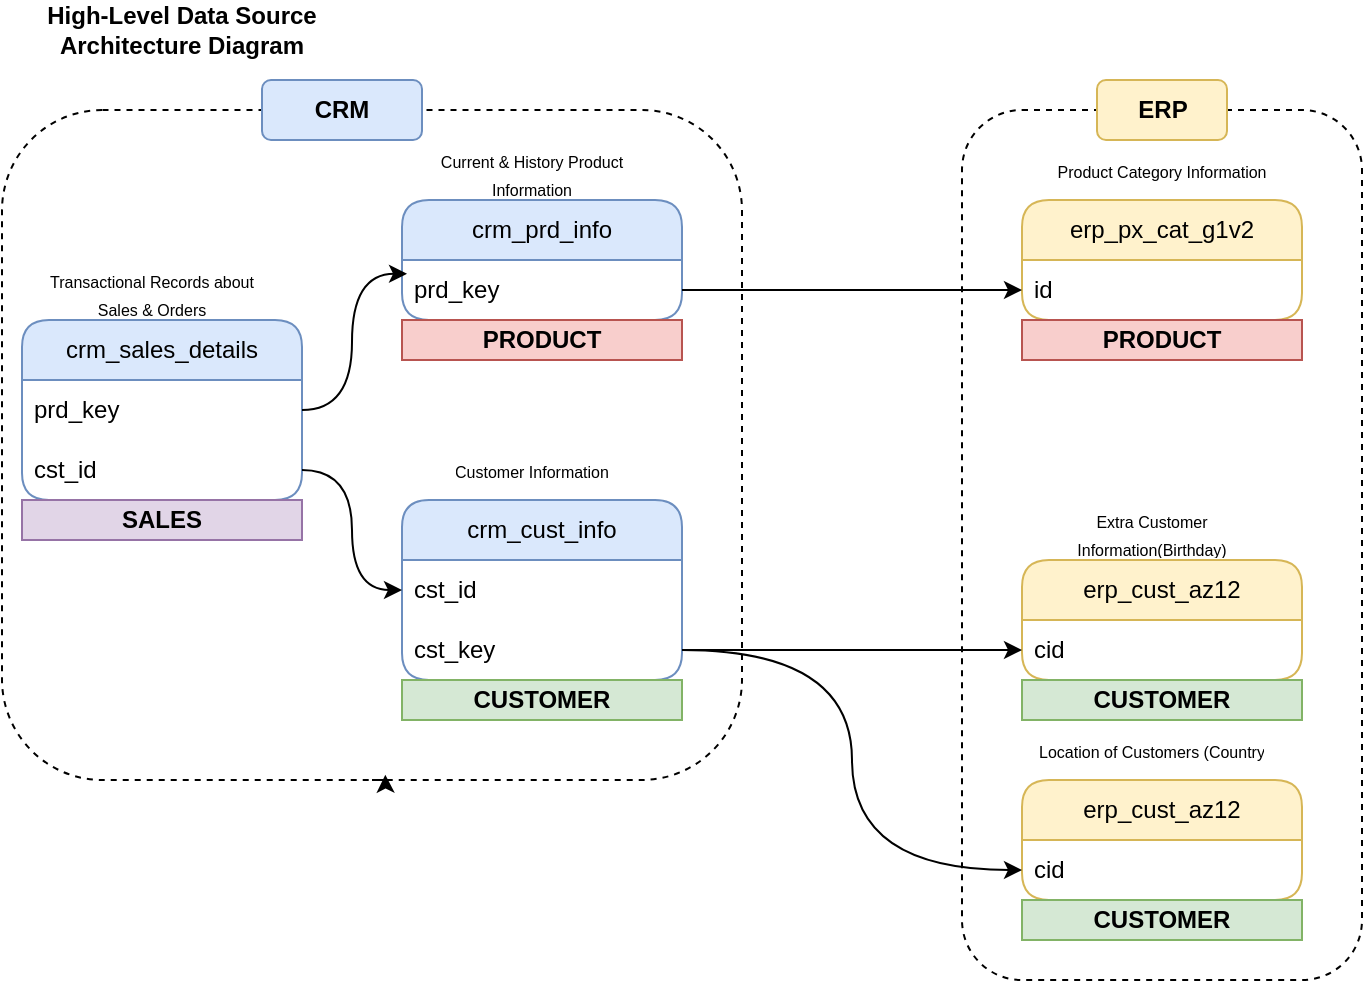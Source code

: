 <mxfile version="28.0.6">
  <diagram name="Page-1" id="6LZy2wGaIHkosrLeLsSn">
    <mxGraphModel dx="620" dy="769" grid="1" gridSize="10" guides="1" tooltips="1" connect="1" arrows="1" fold="1" page="1" pageScale="1" pageWidth="2339" pageHeight="3300" math="0" shadow="0">
      <root>
        <mxCell id="0" />
        <mxCell id="1" parent="0" />
        <mxCell id="UITQxCewaXvJABTlUDlb-34" value="" style="rounded=1;whiteSpace=wrap;html=1;dashed=1;fillColor=none;" parent="1" vertex="1">
          <mxGeometry x="550" y="165" width="200" height="435" as="geometry" />
        </mxCell>
        <mxCell id="lkGJnj3PhJyHYarXygvk-2" value="High-Level Data Source Architecture Diagram" style="text;html=1;align=center;verticalAlign=middle;whiteSpace=wrap;rounded=0;fontStyle=1" parent="1" vertex="1">
          <mxGeometry x="70" y="110" width="180" height="30" as="geometry" />
        </mxCell>
        <mxCell id="UITQxCewaXvJABTlUDlb-1" value="crm_sales_details" style="swimlane;fontStyle=0;childLayout=stackLayout;horizontal=1;startSize=30;horizontalStack=0;resizeParent=1;resizeParentMax=0;resizeLast=0;collapsible=1;marginBottom=0;whiteSpace=wrap;html=1;rounded=1;fillColor=#dae8fc;strokeColor=#6c8ebf;" parent="1" vertex="1">
          <mxGeometry x="80" y="270" width="140" height="90" as="geometry" />
        </mxCell>
        <mxCell id="UITQxCewaXvJABTlUDlb-2" value="prd_key" style="text;strokeColor=none;fillColor=none;align=left;verticalAlign=middle;spacingLeft=4;spacingRight=4;overflow=hidden;points=[[0,0.5],[1,0.5]];portConstraint=eastwest;rotatable=0;whiteSpace=wrap;html=1;" parent="UITQxCewaXvJABTlUDlb-1" vertex="1">
          <mxGeometry y="30" width="140" height="30" as="geometry" />
        </mxCell>
        <mxCell id="UITQxCewaXvJABTlUDlb-5" value="cst_id" style="text;strokeColor=none;fillColor=none;align=left;verticalAlign=middle;spacingLeft=4;spacingRight=4;overflow=hidden;points=[[0,0.5],[1,0.5]];portConstraint=eastwest;rotatable=0;whiteSpace=wrap;html=1;" parent="UITQxCewaXvJABTlUDlb-1" vertex="1">
          <mxGeometry y="60" width="140" height="30" as="geometry" />
        </mxCell>
        <mxCell id="UITQxCewaXvJABTlUDlb-6" value="crm_prd_info" style="swimlane;fontStyle=0;childLayout=stackLayout;horizontal=1;startSize=30;horizontalStack=0;resizeParent=1;resizeParentMax=0;resizeLast=0;collapsible=1;marginBottom=0;whiteSpace=wrap;html=1;rounded=1;fillColor=#dae8fc;strokeColor=#6c8ebf;" parent="1" vertex="1">
          <mxGeometry x="270" y="210" width="140" height="60" as="geometry" />
        </mxCell>
        <mxCell id="UITQxCewaXvJABTlUDlb-7" value="prd_key" style="text;strokeColor=none;fillColor=none;align=left;verticalAlign=middle;spacingLeft=4;spacingRight=4;overflow=hidden;points=[[0,0.5],[1,0.5]];portConstraint=eastwest;rotatable=0;whiteSpace=wrap;html=1;" parent="UITQxCewaXvJABTlUDlb-6" vertex="1">
          <mxGeometry y="30" width="140" height="30" as="geometry" />
        </mxCell>
        <mxCell id="UITQxCewaXvJABTlUDlb-9" value="crm_cust_info" style="swimlane;fontStyle=0;childLayout=stackLayout;horizontal=1;startSize=30;horizontalStack=0;resizeParent=1;resizeParentMax=0;resizeLast=0;collapsible=1;marginBottom=0;whiteSpace=wrap;html=1;rounded=1;fillColor=#dae8fc;strokeColor=#6c8ebf;" parent="1" vertex="1">
          <mxGeometry x="270" y="360" width="140" height="90" as="geometry" />
        </mxCell>
        <mxCell id="UITQxCewaXvJABTlUDlb-10" value="cst_id" style="text;strokeColor=none;fillColor=none;align=left;verticalAlign=middle;spacingLeft=4;spacingRight=4;overflow=hidden;points=[[0,0.5],[1,0.5]];portConstraint=eastwest;rotatable=0;whiteSpace=wrap;html=1;" parent="UITQxCewaXvJABTlUDlb-9" vertex="1">
          <mxGeometry y="30" width="140" height="30" as="geometry" />
        </mxCell>
        <mxCell id="UITQxCewaXvJABTlUDlb-19" value="cst_key" style="text;strokeColor=none;fillColor=none;align=left;verticalAlign=middle;spacingLeft=4;spacingRight=4;overflow=hidden;points=[[0,0.5],[1,0.5]];portConstraint=eastwest;rotatable=0;whiteSpace=wrap;html=1;" parent="UITQxCewaXvJABTlUDlb-9" vertex="1">
          <mxGeometry y="60" width="140" height="30" as="geometry" />
        </mxCell>
        <mxCell id="UITQxCewaXvJABTlUDlb-11" style="edgeStyle=orthogonalEdgeStyle;rounded=0;orthogonalLoop=1;jettySize=auto;html=1;exitX=1;exitY=0.5;exitDx=0;exitDy=0;entryX=0.018;entryY=0.229;entryDx=0;entryDy=0;entryPerimeter=0;curved=1;" parent="1" source="UITQxCewaXvJABTlUDlb-2" target="UITQxCewaXvJABTlUDlb-7" edge="1">
          <mxGeometry relative="1" as="geometry" />
        </mxCell>
        <mxCell id="UITQxCewaXvJABTlUDlb-12" style="edgeStyle=orthogonalEdgeStyle;rounded=0;orthogonalLoop=1;jettySize=auto;html=1;exitX=1;exitY=0.5;exitDx=0;exitDy=0;entryX=0;entryY=0.5;entryDx=0;entryDy=0;curved=1;" parent="1" source="UITQxCewaXvJABTlUDlb-5" target="UITQxCewaXvJABTlUDlb-10" edge="1">
          <mxGeometry relative="1" as="geometry" />
        </mxCell>
        <mxCell id="UITQxCewaXvJABTlUDlb-13" value="&lt;font style=&quot;font-size: 8px;&quot;&gt;Transactional Records about Sales &amp;amp; Orders&lt;/font&gt;" style="text;strokeColor=none;fillColor=none;align=center;verticalAlign=middle;spacingLeft=4;spacingRight=4;overflow=hidden;points=[[0,0.5],[1,0.5]];portConstraint=eastwest;rotatable=0;whiteSpace=wrap;html=1;" parent="1" vertex="1">
          <mxGeometry x="80" y="240" width="130" height="30" as="geometry" />
        </mxCell>
        <mxCell id="UITQxCewaXvJABTlUDlb-14" value="&lt;font style=&quot;font-size: 8px;&quot;&gt;Current &amp;amp; History Product Information&lt;/font&gt;" style="text;strokeColor=none;fillColor=none;align=center;verticalAlign=middle;spacingLeft=4;spacingRight=4;overflow=hidden;points=[[0,0.5],[1,0.5]];portConstraint=eastwest;rotatable=0;whiteSpace=wrap;html=1;" parent="1" vertex="1">
          <mxGeometry x="270" y="180" width="130" height="30" as="geometry" />
        </mxCell>
        <mxCell id="UITQxCewaXvJABTlUDlb-15" value="&lt;font style=&quot;font-size: 8px;&quot;&gt;Customer Information&lt;/font&gt;" style="text;strokeColor=none;fillColor=none;align=center;verticalAlign=middle;spacingLeft=4;spacingRight=4;overflow=hidden;points=[[0,0.5],[1,0.5]];portConstraint=eastwest;rotatable=0;whiteSpace=wrap;html=1;" parent="1" vertex="1">
          <mxGeometry x="270" y="330" width="130" height="30" as="geometry" />
        </mxCell>
        <mxCell id="UITQxCewaXvJABTlUDlb-16" value="erp_cust_az12" style="swimlane;fontStyle=0;childLayout=stackLayout;horizontal=1;startSize=30;horizontalStack=0;resizeParent=1;resizeParentMax=0;resizeLast=0;collapsible=1;marginBottom=0;whiteSpace=wrap;html=1;rounded=1;fillColor=#fff2cc;strokeColor=#d6b656;" parent="1" vertex="1">
          <mxGeometry x="580" y="390" width="140" height="60" as="geometry" />
        </mxCell>
        <mxCell id="UITQxCewaXvJABTlUDlb-17" value="cid" style="text;strokeColor=none;fillColor=none;align=left;verticalAlign=middle;spacingLeft=4;spacingRight=4;overflow=hidden;points=[[0,0.5],[1,0.5]];portConstraint=eastwest;rotatable=0;whiteSpace=wrap;html=1;" parent="UITQxCewaXvJABTlUDlb-16" vertex="1">
          <mxGeometry y="30" width="140" height="30" as="geometry" />
        </mxCell>
        <mxCell id="UITQxCewaXvJABTlUDlb-21" value="&lt;font style=&quot;font-size: 8px;&quot;&gt;Extra Customer Information(Birthday)&lt;/font&gt;" style="text;strokeColor=none;fillColor=none;align=center;verticalAlign=middle;spacingLeft=4;spacingRight=4;overflow=hidden;points=[[0,0.5],[1,0.5]];portConstraint=eastwest;rotatable=0;whiteSpace=wrap;html=1;" parent="1" vertex="1">
          <mxGeometry x="580" y="360" width="130" height="30" as="geometry" />
        </mxCell>
        <mxCell id="UITQxCewaXvJABTlUDlb-22" style="edgeStyle=orthogonalEdgeStyle;rounded=0;orthogonalLoop=1;jettySize=auto;html=1;entryX=0;entryY=0.5;entryDx=0;entryDy=0;curved=1;" parent="1" source="UITQxCewaXvJABTlUDlb-19" target="UITQxCewaXvJABTlUDlb-17" edge="1">
          <mxGeometry relative="1" as="geometry" />
        </mxCell>
        <mxCell id="UITQxCewaXvJABTlUDlb-23" value="erp_cust_az12" style="swimlane;fontStyle=0;childLayout=stackLayout;horizontal=1;startSize=30;horizontalStack=0;resizeParent=1;resizeParentMax=0;resizeLast=0;collapsible=1;marginBottom=0;whiteSpace=wrap;html=1;rounded=1;fillColor=#fff2cc;strokeColor=#d6b656;" parent="1" vertex="1">
          <mxGeometry x="580" y="500" width="140" height="60" as="geometry" />
        </mxCell>
        <mxCell id="UITQxCewaXvJABTlUDlb-24" value="cid" style="text;strokeColor=none;fillColor=none;align=left;verticalAlign=middle;spacingLeft=4;spacingRight=4;overflow=hidden;points=[[0,0.5],[1,0.5]];portConstraint=eastwest;rotatable=0;whiteSpace=wrap;html=1;" parent="UITQxCewaXvJABTlUDlb-23" vertex="1">
          <mxGeometry y="30" width="140" height="30" as="geometry" />
        </mxCell>
        <mxCell id="UITQxCewaXvJABTlUDlb-25" value="&lt;font style=&quot;font-size: 8px;&quot;&gt;Location of Customers (Country&lt;/font&gt;" style="text;strokeColor=none;fillColor=none;align=center;verticalAlign=middle;spacingLeft=4;spacingRight=4;overflow=hidden;points=[[0,0.5],[1,0.5]];portConstraint=eastwest;rotatable=0;whiteSpace=wrap;html=1;" parent="1" vertex="1">
          <mxGeometry x="580" y="470" width="130" height="30" as="geometry" />
        </mxCell>
        <mxCell id="UITQxCewaXvJABTlUDlb-26" style="edgeStyle=orthogonalEdgeStyle;rounded=0;orthogonalLoop=1;jettySize=auto;html=1;exitX=1;exitY=0.5;exitDx=0;exitDy=0;entryX=0;entryY=0.5;entryDx=0;entryDy=0;curved=1;" parent="1" source="UITQxCewaXvJABTlUDlb-19" target="UITQxCewaXvJABTlUDlb-24" edge="1">
          <mxGeometry relative="1" as="geometry" />
        </mxCell>
        <mxCell id="UITQxCewaXvJABTlUDlb-27" value="erp_px_cat_g1v2" style="swimlane;fontStyle=0;childLayout=stackLayout;horizontal=1;startSize=30;horizontalStack=0;resizeParent=1;resizeParentMax=0;resizeLast=0;collapsible=1;marginBottom=0;whiteSpace=wrap;html=1;rounded=1;fillColor=#fff2cc;strokeColor=#d6b656;" parent="1" vertex="1">
          <mxGeometry x="580" y="210" width="140" height="60" as="geometry" />
        </mxCell>
        <mxCell id="UITQxCewaXvJABTlUDlb-28" value="id" style="text;strokeColor=none;fillColor=none;align=left;verticalAlign=middle;spacingLeft=4;spacingRight=4;overflow=hidden;points=[[0,0.5],[1,0.5]];portConstraint=eastwest;rotatable=0;whiteSpace=wrap;html=1;" parent="UITQxCewaXvJABTlUDlb-27" vertex="1">
          <mxGeometry y="30" width="140" height="30" as="geometry" />
        </mxCell>
        <mxCell id="UITQxCewaXvJABTlUDlb-29" value="&lt;font style=&quot;font-size: 8px;&quot;&gt;Product Category Information&lt;/font&gt;" style="text;strokeColor=none;fillColor=none;align=center;verticalAlign=middle;spacingLeft=4;spacingRight=4;overflow=hidden;points=[[0,0.5],[1,0.5]];portConstraint=eastwest;rotatable=0;whiteSpace=wrap;html=1;" parent="1" vertex="1">
          <mxGeometry x="585" y="180" width="130" height="30" as="geometry" />
        </mxCell>
        <mxCell id="UITQxCewaXvJABTlUDlb-30" style="edgeStyle=orthogonalEdgeStyle;rounded=0;orthogonalLoop=1;jettySize=auto;html=1;exitX=1;exitY=0.5;exitDx=0;exitDy=0;curved=1;" parent="1" source="UITQxCewaXvJABTlUDlb-7" target="UITQxCewaXvJABTlUDlb-28" edge="1">
          <mxGeometry relative="1" as="geometry" />
        </mxCell>
        <mxCell id="UITQxCewaXvJABTlUDlb-31" value="" style="rounded=1;whiteSpace=wrap;html=1;fillColor=none;dashed=1;" parent="1" vertex="1">
          <mxGeometry x="70" y="165" width="370" height="335" as="geometry" />
        </mxCell>
        <mxCell id="UITQxCewaXvJABTlUDlb-32" style="edgeStyle=orthogonalEdgeStyle;rounded=0;orthogonalLoop=1;jettySize=auto;html=1;exitX=0.5;exitY=1;exitDx=0;exitDy=0;entryX=0.518;entryY=0.992;entryDx=0;entryDy=0;entryPerimeter=0;" parent="1" source="UITQxCewaXvJABTlUDlb-31" target="UITQxCewaXvJABTlUDlb-31" edge="1">
          <mxGeometry relative="1" as="geometry" />
        </mxCell>
        <mxCell id="UITQxCewaXvJABTlUDlb-33" value="&lt;b&gt;CRM&lt;/b&gt;" style="rounded=1;whiteSpace=wrap;html=1;fillColor=#dae8fc;strokeColor=#6c8ebf;" parent="1" vertex="1">
          <mxGeometry x="200" y="150" width="80" height="30" as="geometry" />
        </mxCell>
        <mxCell id="UITQxCewaXvJABTlUDlb-35" value="&lt;b&gt;ERP&lt;/b&gt;" style="rounded=1;whiteSpace=wrap;html=1;fillColor=#fff2cc;strokeColor=#d6b656;" parent="1" vertex="1">
          <mxGeometry x="617.5" y="150" width="65" height="30" as="geometry" />
        </mxCell>
        <mxCell id="Lu49ykKOdFt9Sa70opVn-1" value="&lt;b&gt;PRODUCT&lt;/b&gt;" style="text;html=1;strokeColor=#b85450;fillColor=#f8cecc;align=center;verticalAlign=middle;whiteSpace=wrap;overflow=hidden;" parent="1" vertex="1">
          <mxGeometry x="270" y="270" width="140" height="20" as="geometry" />
        </mxCell>
        <mxCell id="Lu49ykKOdFt9Sa70opVn-2" value="&lt;b&gt;PRODUCT&lt;/b&gt;" style="text;html=1;strokeColor=#b85450;fillColor=#f8cecc;align=center;verticalAlign=middle;whiteSpace=wrap;overflow=hidden;" parent="1" vertex="1">
          <mxGeometry x="580" y="270" width="140" height="20" as="geometry" />
        </mxCell>
        <mxCell id="Lu49ykKOdFt9Sa70opVn-3" value="&lt;b&gt;CUSTOMER&lt;/b&gt;" style="text;html=1;strokeColor=#82b366;fillColor=#d5e8d4;align=center;verticalAlign=middle;whiteSpace=wrap;overflow=hidden;" parent="1" vertex="1">
          <mxGeometry x="270" y="450" width="140" height="20" as="geometry" />
        </mxCell>
        <mxCell id="Lu49ykKOdFt9Sa70opVn-4" value="&lt;b&gt;CUSTOMER&lt;/b&gt;" style="text;html=1;strokeColor=#82b366;fillColor=#d5e8d4;align=center;verticalAlign=middle;whiteSpace=wrap;overflow=hidden;" parent="1" vertex="1">
          <mxGeometry x="580" y="450" width="140" height="20" as="geometry" />
        </mxCell>
        <mxCell id="Lu49ykKOdFt9Sa70opVn-5" value="&lt;b&gt;CUSTOMER&lt;/b&gt;" style="text;html=1;strokeColor=#82b366;fillColor=#d5e8d4;align=center;verticalAlign=middle;whiteSpace=wrap;overflow=hidden;" parent="1" vertex="1">
          <mxGeometry x="580" y="560" width="140" height="20" as="geometry" />
        </mxCell>
        <mxCell id="Lu49ykKOdFt9Sa70opVn-6" value="&lt;b&gt;SALES&lt;/b&gt;" style="text;html=1;strokeColor=#9673a6;fillColor=#e1d5e7;align=center;verticalAlign=middle;whiteSpace=wrap;overflow=hidden;" parent="1" vertex="1">
          <mxGeometry x="80" y="360" width="140" height="20" as="geometry" />
        </mxCell>
      </root>
    </mxGraphModel>
  </diagram>
</mxfile>
